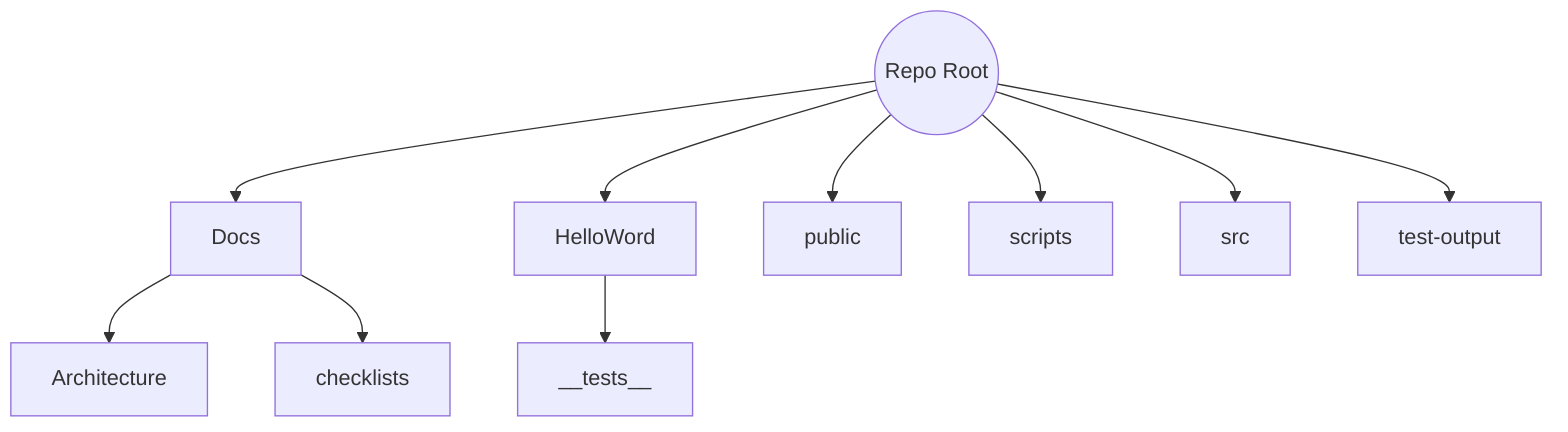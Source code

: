 flowchart TD
    root((Repo Root))
    root --> Docs
    Docs --> Architecture
    Docs --> checklists
    root --> HelloWord
    HelloWord --> __tests__
    root --> public
    root --> scripts
    root --> src
    root --> test-output